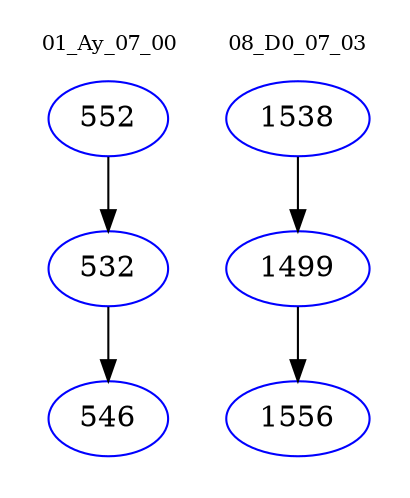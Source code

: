 digraph{
subgraph cluster_0 {
color = white
label = "01_Ay_07_00";
fontsize=10;
T0_552 [label="552", color="blue"]
T0_552 -> T0_532 [color="black"]
T0_532 [label="532", color="blue"]
T0_532 -> T0_546 [color="black"]
T0_546 [label="546", color="blue"]
}
subgraph cluster_1 {
color = white
label = "08_D0_07_03";
fontsize=10;
T1_1538 [label="1538", color="blue"]
T1_1538 -> T1_1499 [color="black"]
T1_1499 [label="1499", color="blue"]
T1_1499 -> T1_1556 [color="black"]
T1_1556 [label="1556", color="blue"]
}
}
